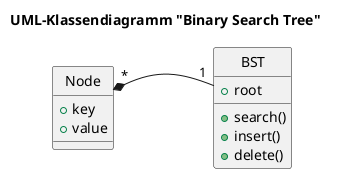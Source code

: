 @startuml
title UML-Klassendiagramm "Binary Search Tree" 
skinparam Nodesep 100
hide circle 
hide <<notImplemented>> stereotype
<style>
.notImplemented {
    BackgroundColor GhostWhite
}
</style> 
class Node {
    + key 
    + value 
}
class BST {
    + root
    + search() 
    + insert() 
    + delete() 
}


Node -[hidden]> BST
 
BST "1" --* "*" Node 

@enduml